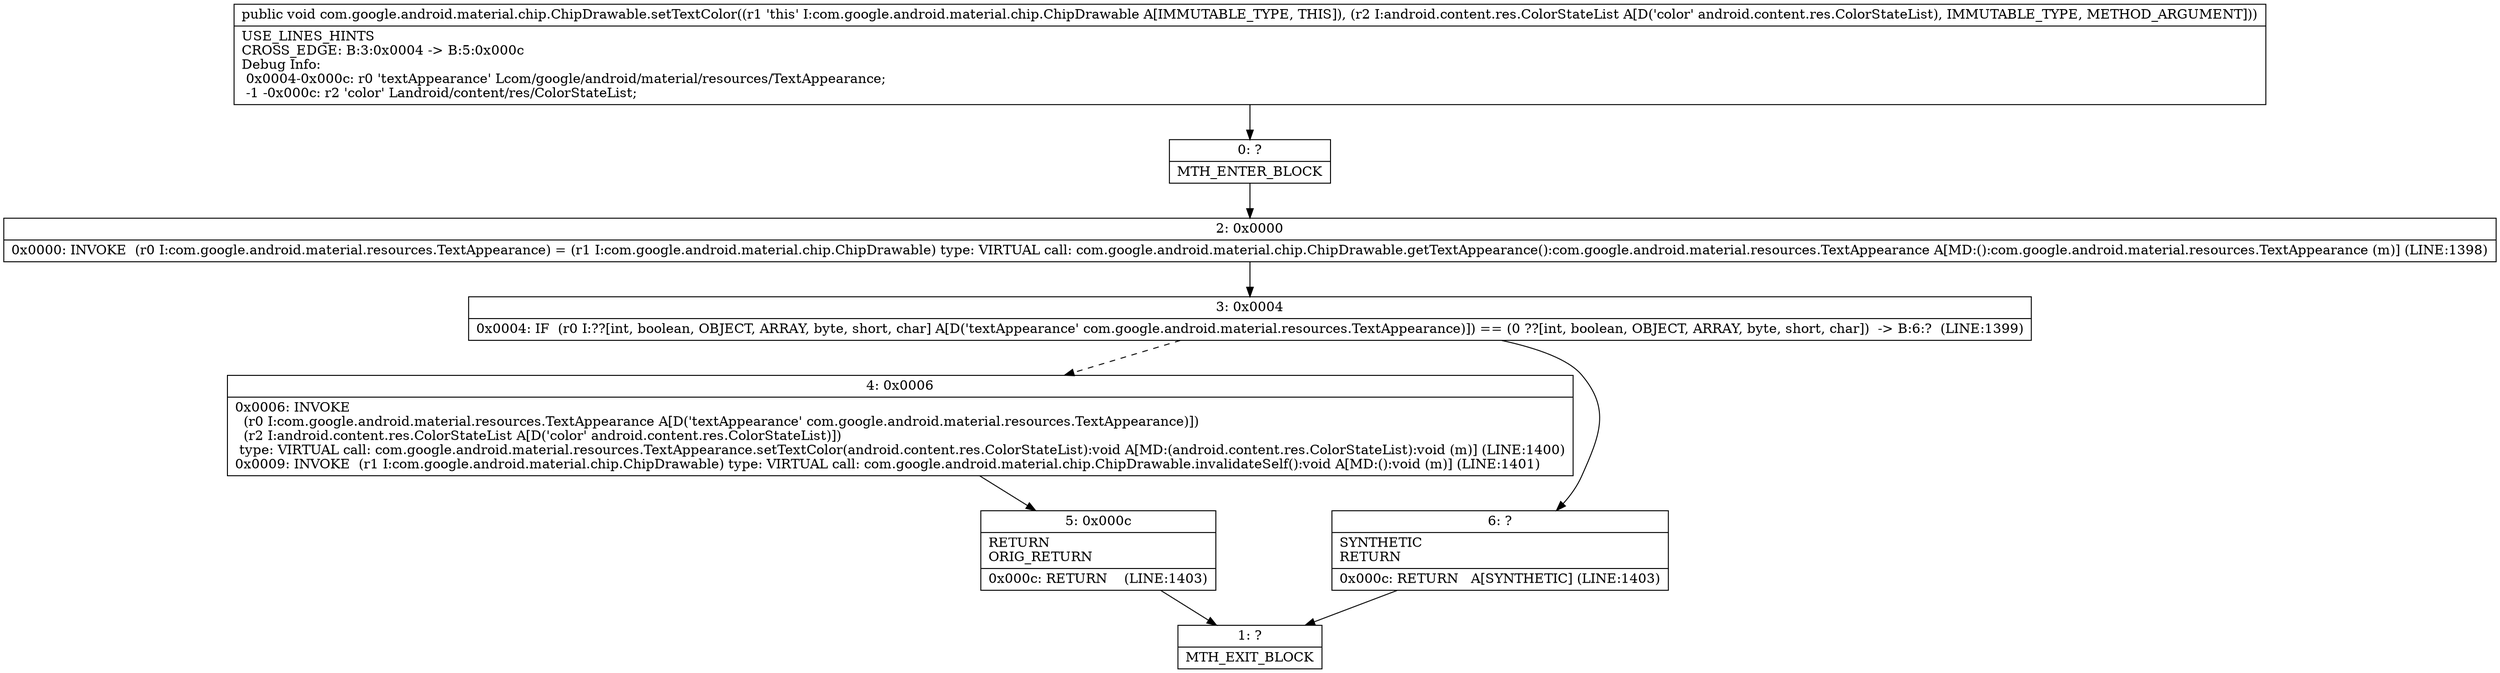 digraph "CFG forcom.google.android.material.chip.ChipDrawable.setTextColor(Landroid\/content\/res\/ColorStateList;)V" {
Node_0 [shape=record,label="{0\:\ ?|MTH_ENTER_BLOCK\l}"];
Node_2 [shape=record,label="{2\:\ 0x0000|0x0000: INVOKE  (r0 I:com.google.android.material.resources.TextAppearance) = (r1 I:com.google.android.material.chip.ChipDrawable) type: VIRTUAL call: com.google.android.material.chip.ChipDrawable.getTextAppearance():com.google.android.material.resources.TextAppearance A[MD:():com.google.android.material.resources.TextAppearance (m)] (LINE:1398)\l}"];
Node_3 [shape=record,label="{3\:\ 0x0004|0x0004: IF  (r0 I:??[int, boolean, OBJECT, ARRAY, byte, short, char] A[D('textAppearance' com.google.android.material.resources.TextAppearance)]) == (0 ??[int, boolean, OBJECT, ARRAY, byte, short, char])  \-\> B:6:?  (LINE:1399)\l}"];
Node_4 [shape=record,label="{4\:\ 0x0006|0x0006: INVOKE  \l  (r0 I:com.google.android.material.resources.TextAppearance A[D('textAppearance' com.google.android.material.resources.TextAppearance)])\l  (r2 I:android.content.res.ColorStateList A[D('color' android.content.res.ColorStateList)])\l type: VIRTUAL call: com.google.android.material.resources.TextAppearance.setTextColor(android.content.res.ColorStateList):void A[MD:(android.content.res.ColorStateList):void (m)] (LINE:1400)\l0x0009: INVOKE  (r1 I:com.google.android.material.chip.ChipDrawable) type: VIRTUAL call: com.google.android.material.chip.ChipDrawable.invalidateSelf():void A[MD:():void (m)] (LINE:1401)\l}"];
Node_5 [shape=record,label="{5\:\ 0x000c|RETURN\lORIG_RETURN\l|0x000c: RETURN    (LINE:1403)\l}"];
Node_1 [shape=record,label="{1\:\ ?|MTH_EXIT_BLOCK\l}"];
Node_6 [shape=record,label="{6\:\ ?|SYNTHETIC\lRETURN\l|0x000c: RETURN   A[SYNTHETIC] (LINE:1403)\l}"];
MethodNode[shape=record,label="{public void com.google.android.material.chip.ChipDrawable.setTextColor((r1 'this' I:com.google.android.material.chip.ChipDrawable A[IMMUTABLE_TYPE, THIS]), (r2 I:android.content.res.ColorStateList A[D('color' android.content.res.ColorStateList), IMMUTABLE_TYPE, METHOD_ARGUMENT]))  | USE_LINES_HINTS\lCROSS_EDGE: B:3:0x0004 \-\> B:5:0x000c\lDebug Info:\l  0x0004\-0x000c: r0 'textAppearance' Lcom\/google\/android\/material\/resources\/TextAppearance;\l  \-1 \-0x000c: r2 'color' Landroid\/content\/res\/ColorStateList;\l}"];
MethodNode -> Node_0;Node_0 -> Node_2;
Node_2 -> Node_3;
Node_3 -> Node_4[style=dashed];
Node_3 -> Node_6;
Node_4 -> Node_5;
Node_5 -> Node_1;
Node_6 -> Node_1;
}

